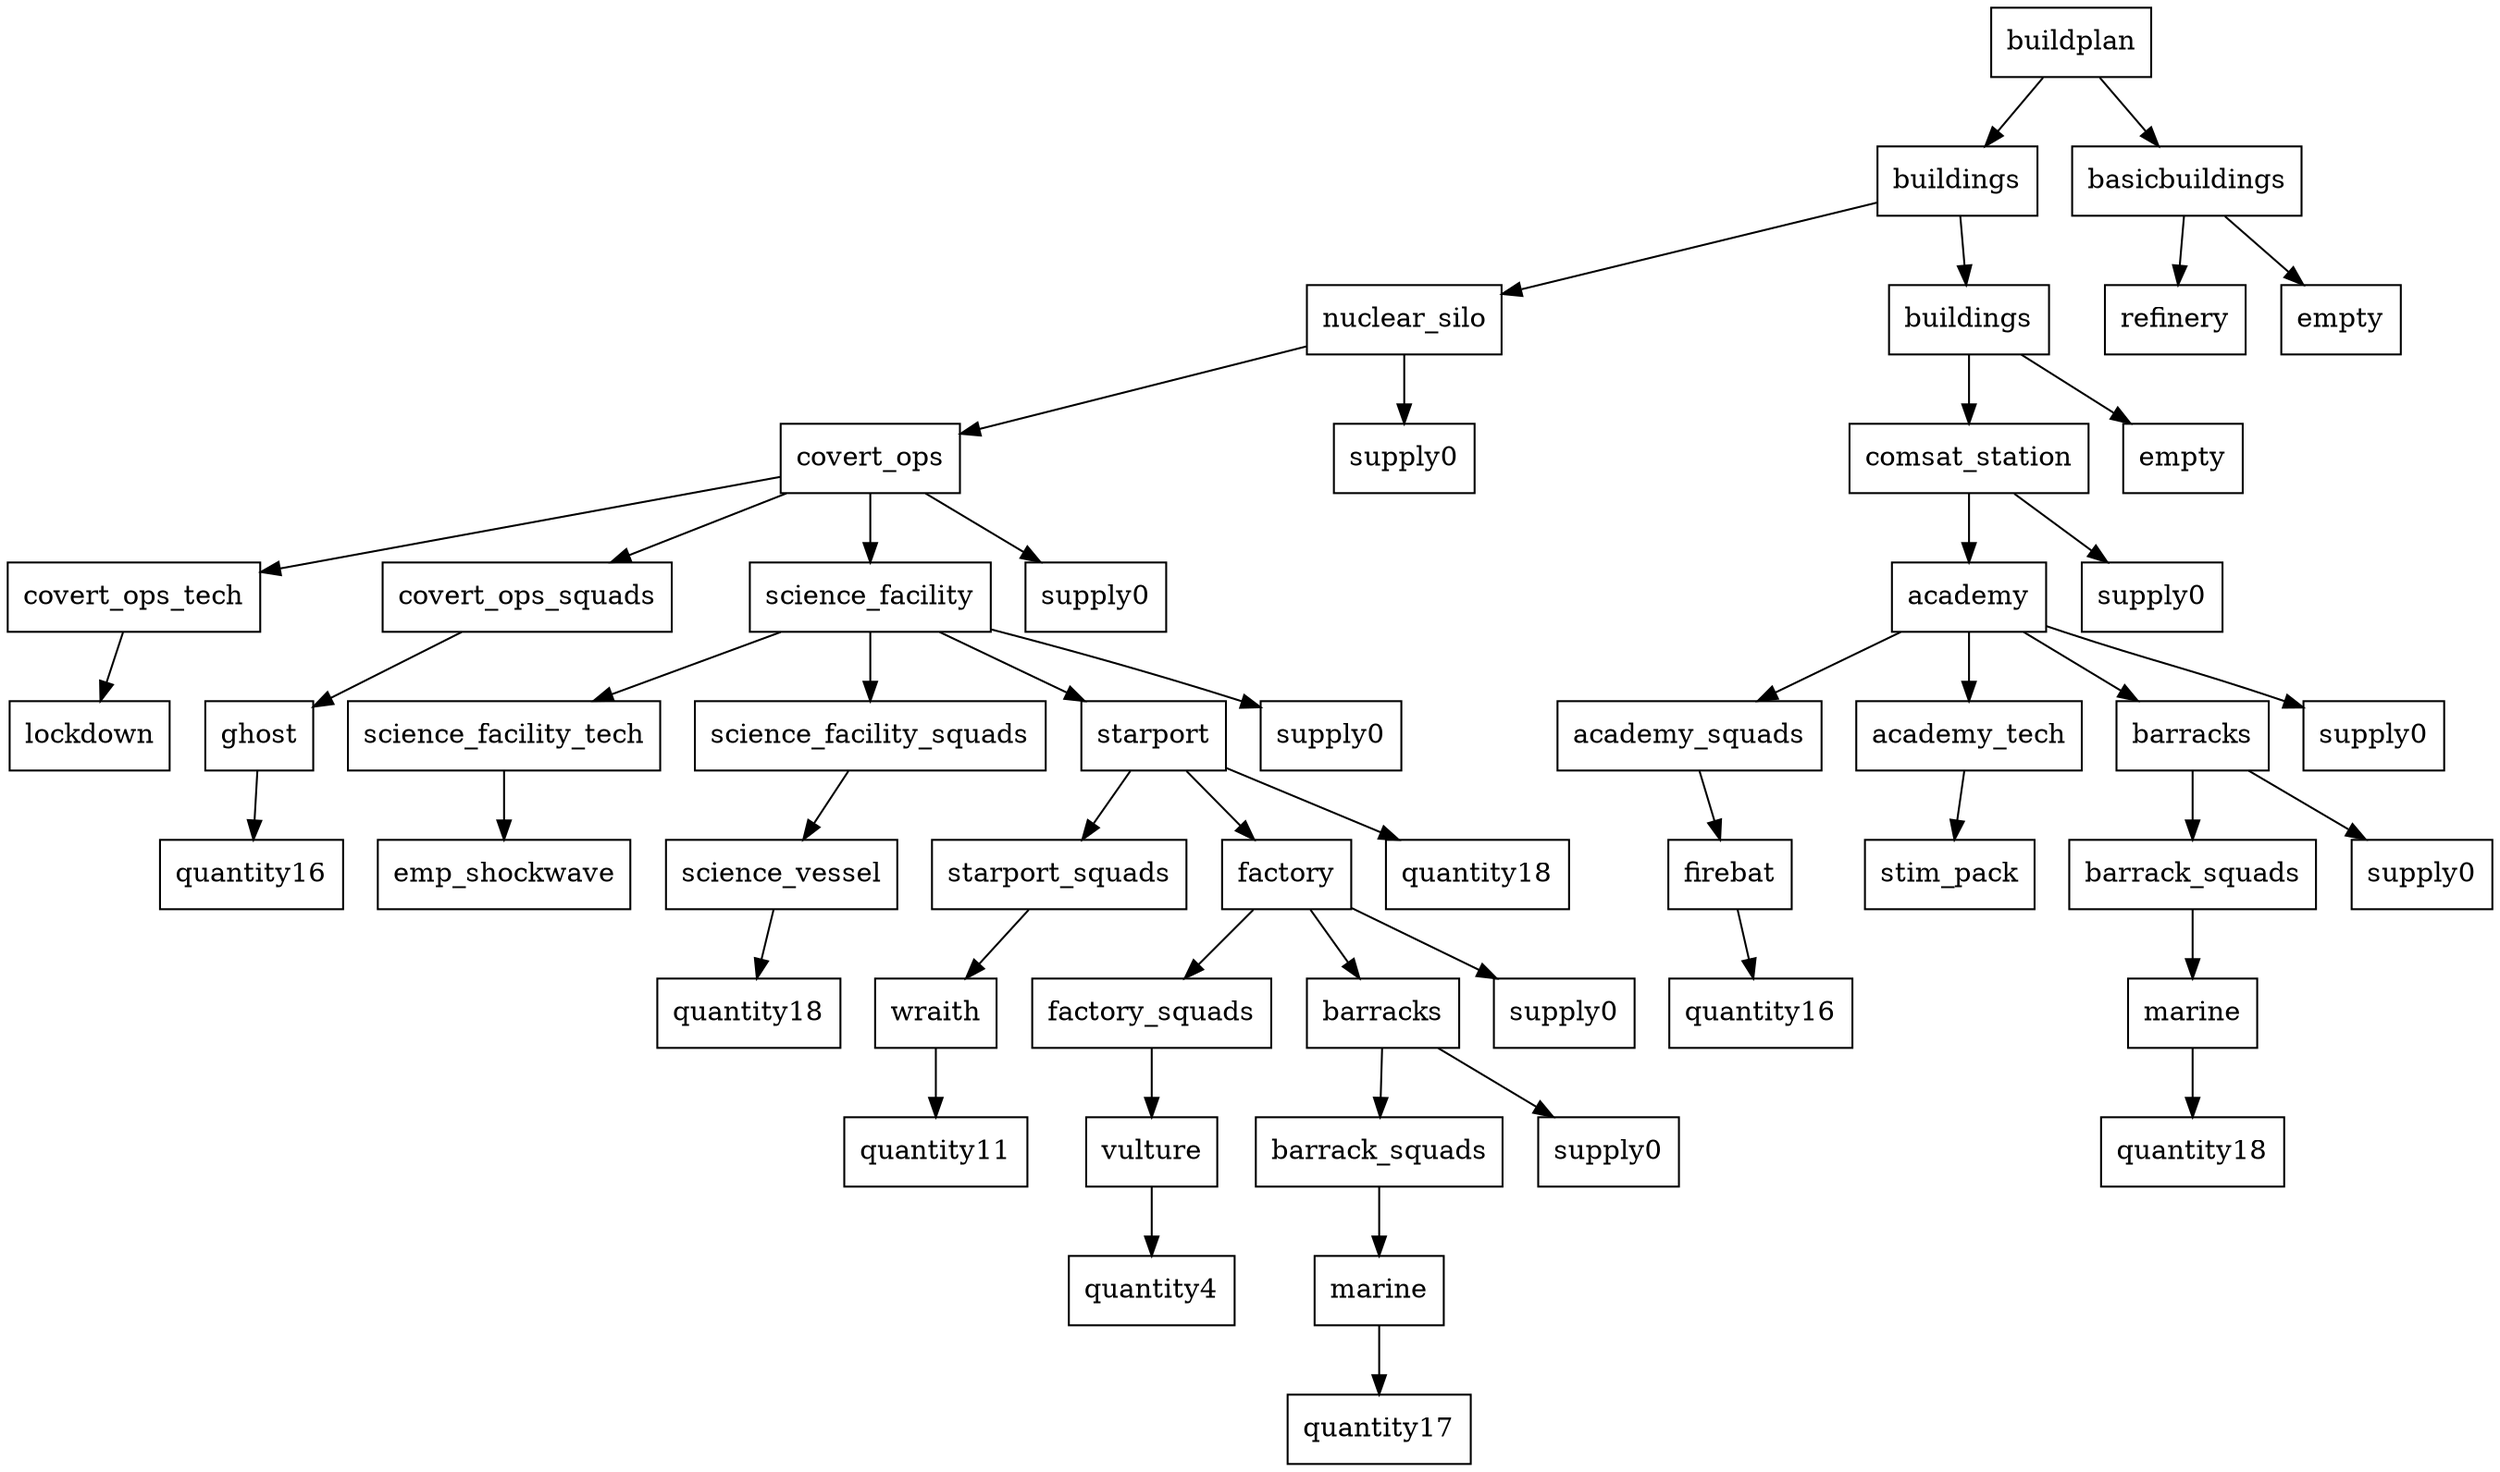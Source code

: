 digraph g {
graph [ordering=out];
node [shape=rectangle];
n[label = "buildplan"];
n0[label = "buildings"];
n00[label = "nuclear_silo"];
n000[label = "covert_ops"];
n0000[label = "covert_ops_tech"];
n00000[label = "lockdown"];
n0000 -> n00000;
n000 -> n0000;
n0001[label = "covert_ops_squads"];
n00010[label = "ghost"];
n000100[label = "quantity16"];
n00010 -> n000100;
n0001 -> n00010;
n000 -> n0001;
n0002[label = "science_facility"];
n00020[label = "science_facility_tech"];
n000200[label = "emp_shockwave"];
n00020 -> n000200;
n0002 -> n00020;
n00021[label = "science_facility_squads"];
n000210[label = "science_vessel"];
n0002100[label = "quantity18"];
n000210 -> n0002100;
n00021 -> n000210;
n0002 -> n00021;
n00022[label = "starport"];
n000220[label = "starport_squads"];
n0002200[label = "wraith"];
n00022000[label = "quantity11"];
n0002200 -> n00022000;
n000220 -> n0002200;
n00022 -> n000220;
n000221[label = "factory"];
n0002210[label = "factory_squads"];
n00022100[label = "vulture"];
n000221000[label = "quantity4"];
n00022100 -> n000221000;
n0002210 -> n00022100;
n000221 -> n0002210;
n0002211[label = "barracks"];
n00022110[label = "barrack_squads"];
n000221100[label = "marine"];
n0002211000[label = "quantity17"];
n000221100 -> n0002211000;
n00022110 -> n000221100;
n0002211 -> n00022110;
n00022111[label = "supply0"];
n0002211 -> n00022111;
n000221 -> n0002211;
n0002212[label = "supply0"];
n000221 -> n0002212;
n00022 -> n000221;
n000222[label = "quantity18"];
n00022 -> n000222;
n0002 -> n00022;
n00023[label = "supply0"];
n0002 -> n00023;
n000 -> n0002;
n0003[label = "supply0"];
n000 -> n0003;
n00 -> n000;
n001[label = "supply0"];
n00 -> n001;
n0 -> n00;
n01[label = "buildings"];
n010[label = "comsat_station"];
n0100[label = "academy"];
n01000[label = "academy_squads"];
n010000[label = "firebat"];
n0100000[label = "quantity16"];
n010000 -> n0100000;
n01000 -> n010000;
n0100 -> n01000;
n01001[label = "academy_tech"];
n010010[label = "stim_pack"];
n01001 -> n010010;
n0100 -> n01001;
n01002[label = "barracks"];
n010020[label = "barrack_squads"];
n0100200[label = "marine"];
n01002000[label = "quantity18"];
n0100200 -> n01002000;
n010020 -> n0100200;
n01002 -> n010020;
n010021[label = "supply0"];
n01002 -> n010021;
n0100 -> n01002;
n01003[label = "supply0"];
n0100 -> n01003;
n010 -> n0100;
n0101[label = "supply0"];
n010 -> n0101;
n01 -> n010;
n011[label = "empty"];
n01 -> n011;
n0 -> n01;
n -> n0;
n1[label = "basicbuildings"];
n10[label = "refinery"];
n1 -> n10;
n11[label = "empty"];
n1 -> n11;
n -> n1;
}

